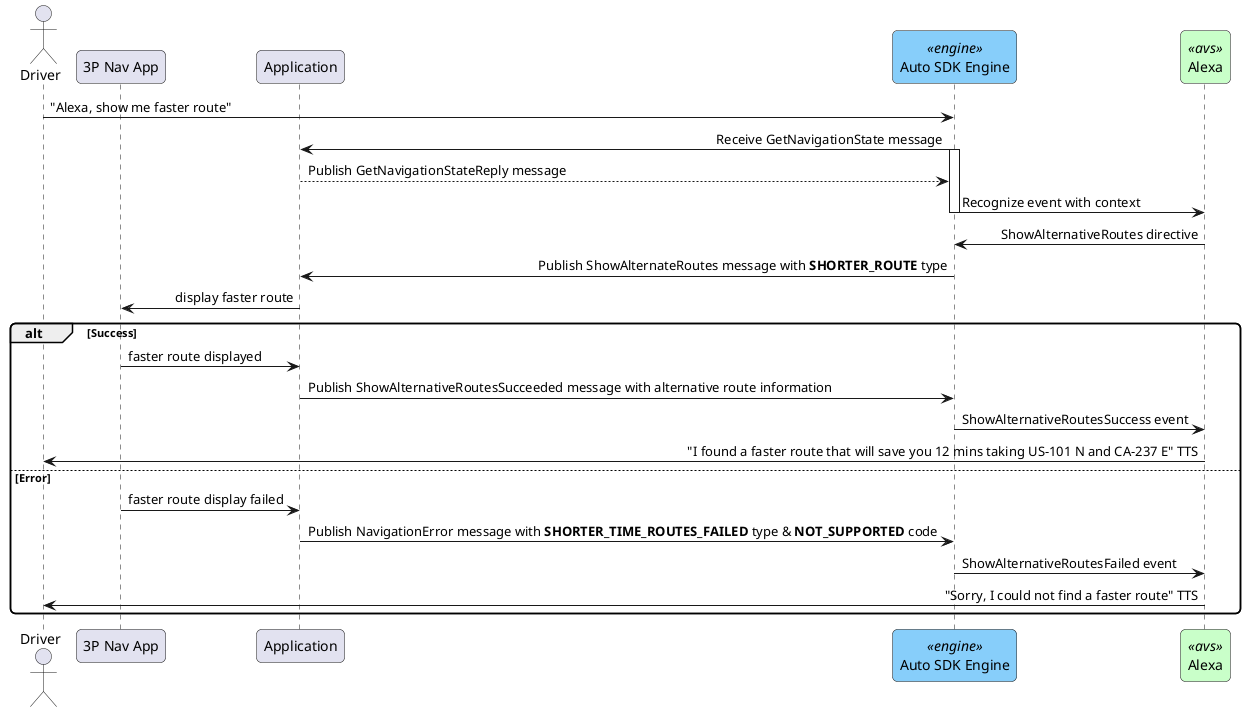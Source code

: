 @startuml

<style>
sequenceDiagram {
    .engine {
        BackgroundColor LightSkyBlue
        BorderColor CornflowerBlue
    }
    .avs {
        BackgroundColor TECHNOLOGY
        BorderColor Green
    }
}
</style>

skinparam roundcorner 10
skinparam sequenceMessageAlign direction

actor Driver
participant "3P Nav App" as Nav
participant Application
participant "Auto SDK Engine" as SDK  <<engine>>
participant  Alexa <<avs>>

Driver->SDK: "Alexa, show me faster route"
SDK -> Application : Receive GetNavigationState message
activate SDK
Application --> SDK : Publish GetNavigationStateReply message
SDK -> Alexa : Recognize event with context
deactivate SDK
Alexa->SDK : ShowAlternativeRoutes directive

SDK->Application : Publish ShowAlternateRoutes message with **SHORTER_ROUTE** type

Application->Nav : display faster route

alt Success
    Application<-Nav :  faster route displayed
	Application->SDK: Publish ShowAlternativeRoutesSucceeded message with alternative route information
    SDK->Alexa : ShowAlternativeRoutesSuccess event
    Alexa->Driver : "I found a faster route that will save you 12 mins taking US-101 N and CA-237 E" TTS
else Error
    Application<-Nav :  faster route display failed
    Application -> SDK: Publish NavigationError message with **SHORTER_TIME_ROUTES_FAILED** type & **NOT_SUPPORTED** code
    SDK->Alexa : ShowAlternativeRoutesFailed event
   	Alexa->Driver : "Sorry, I could not find a faster route" TTS
end

@enduml